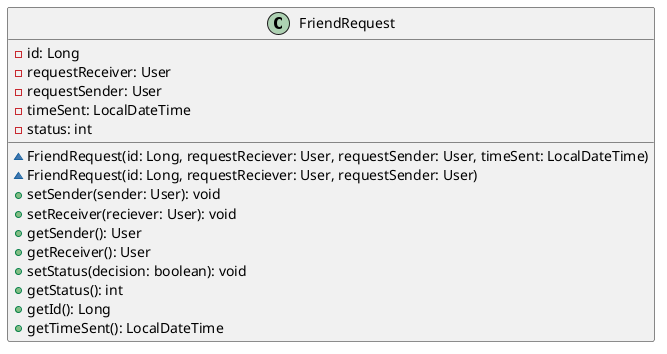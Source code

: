 @startuml
class FriendRequest [[java:edu.sru.cpsc.webshopping.domain.user.FriendRequest]] {
	-id: Long
	-requestReceiver: User
	-requestSender: User
	-timeSent: LocalDateTime
	-status: int
	~FriendRequest(id: Long, requestReciever: User, requestSender: User, timeSent: LocalDateTime)
	~FriendRequest(id: Long, requestReciever: User, requestSender: User)
	+setSender(sender: User): void
	+setReceiver(reciever: User): void
	+getSender(): User
	+getReceiver(): User
	+setStatus(decision: boolean): void
	+getStatus(): int
	+getId(): Long
	+getTimeSent(): LocalDateTime
}
@enduml